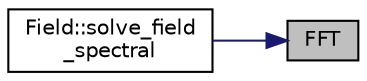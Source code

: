 digraph "FFT"
{
 // LATEX_PDF_SIZE
  edge [fontname="Helvetica",fontsize="10",labelfontname="Helvetica",labelfontsize="10"];
  node [fontname="Helvetica",fontsize="10",shape=record];
  rankdir="RL";
  Node1 [label="FFT",height=0.2,width=0.4,color="black", fillcolor="grey75", style="filled", fontcolor="black",tooltip=" "];
  Node1 -> Node2 [dir="back",color="midnightblue",fontsize="10",style="solid",fontname="Helvetica"];
  Node2 [label="Field::solve_field\l_spectral",height=0.2,width=0.4,color="black", fillcolor="white", style="filled",URL="$class_field.html#a8f76af79491c8ccf55bd9383310cb1b6",tooltip=" "];
}
